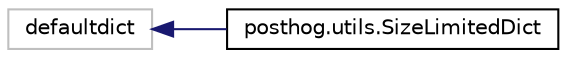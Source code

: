 digraph "Graphical Class Hierarchy"
{
 // LATEX_PDF_SIZE
  edge [fontname="Helvetica",fontsize="10",labelfontname="Helvetica",labelfontsize="10"];
  node [fontname="Helvetica",fontsize="10",shape=record];
  rankdir="LR";
  Node15721 [label="defaultdict",height=0.2,width=0.4,color="grey75", fillcolor="white", style="filled",tooltip=" "];
  Node15721 -> Node0 [dir="back",color="midnightblue",fontsize="10",style="solid",fontname="Helvetica"];
  Node0 [label="posthog.utils.SizeLimitedDict",height=0.2,width=0.4,color="black", fillcolor="white", style="filled",URL="$classposthog_1_1utils_1_1SizeLimitedDict.html",tooltip=" "];
}
